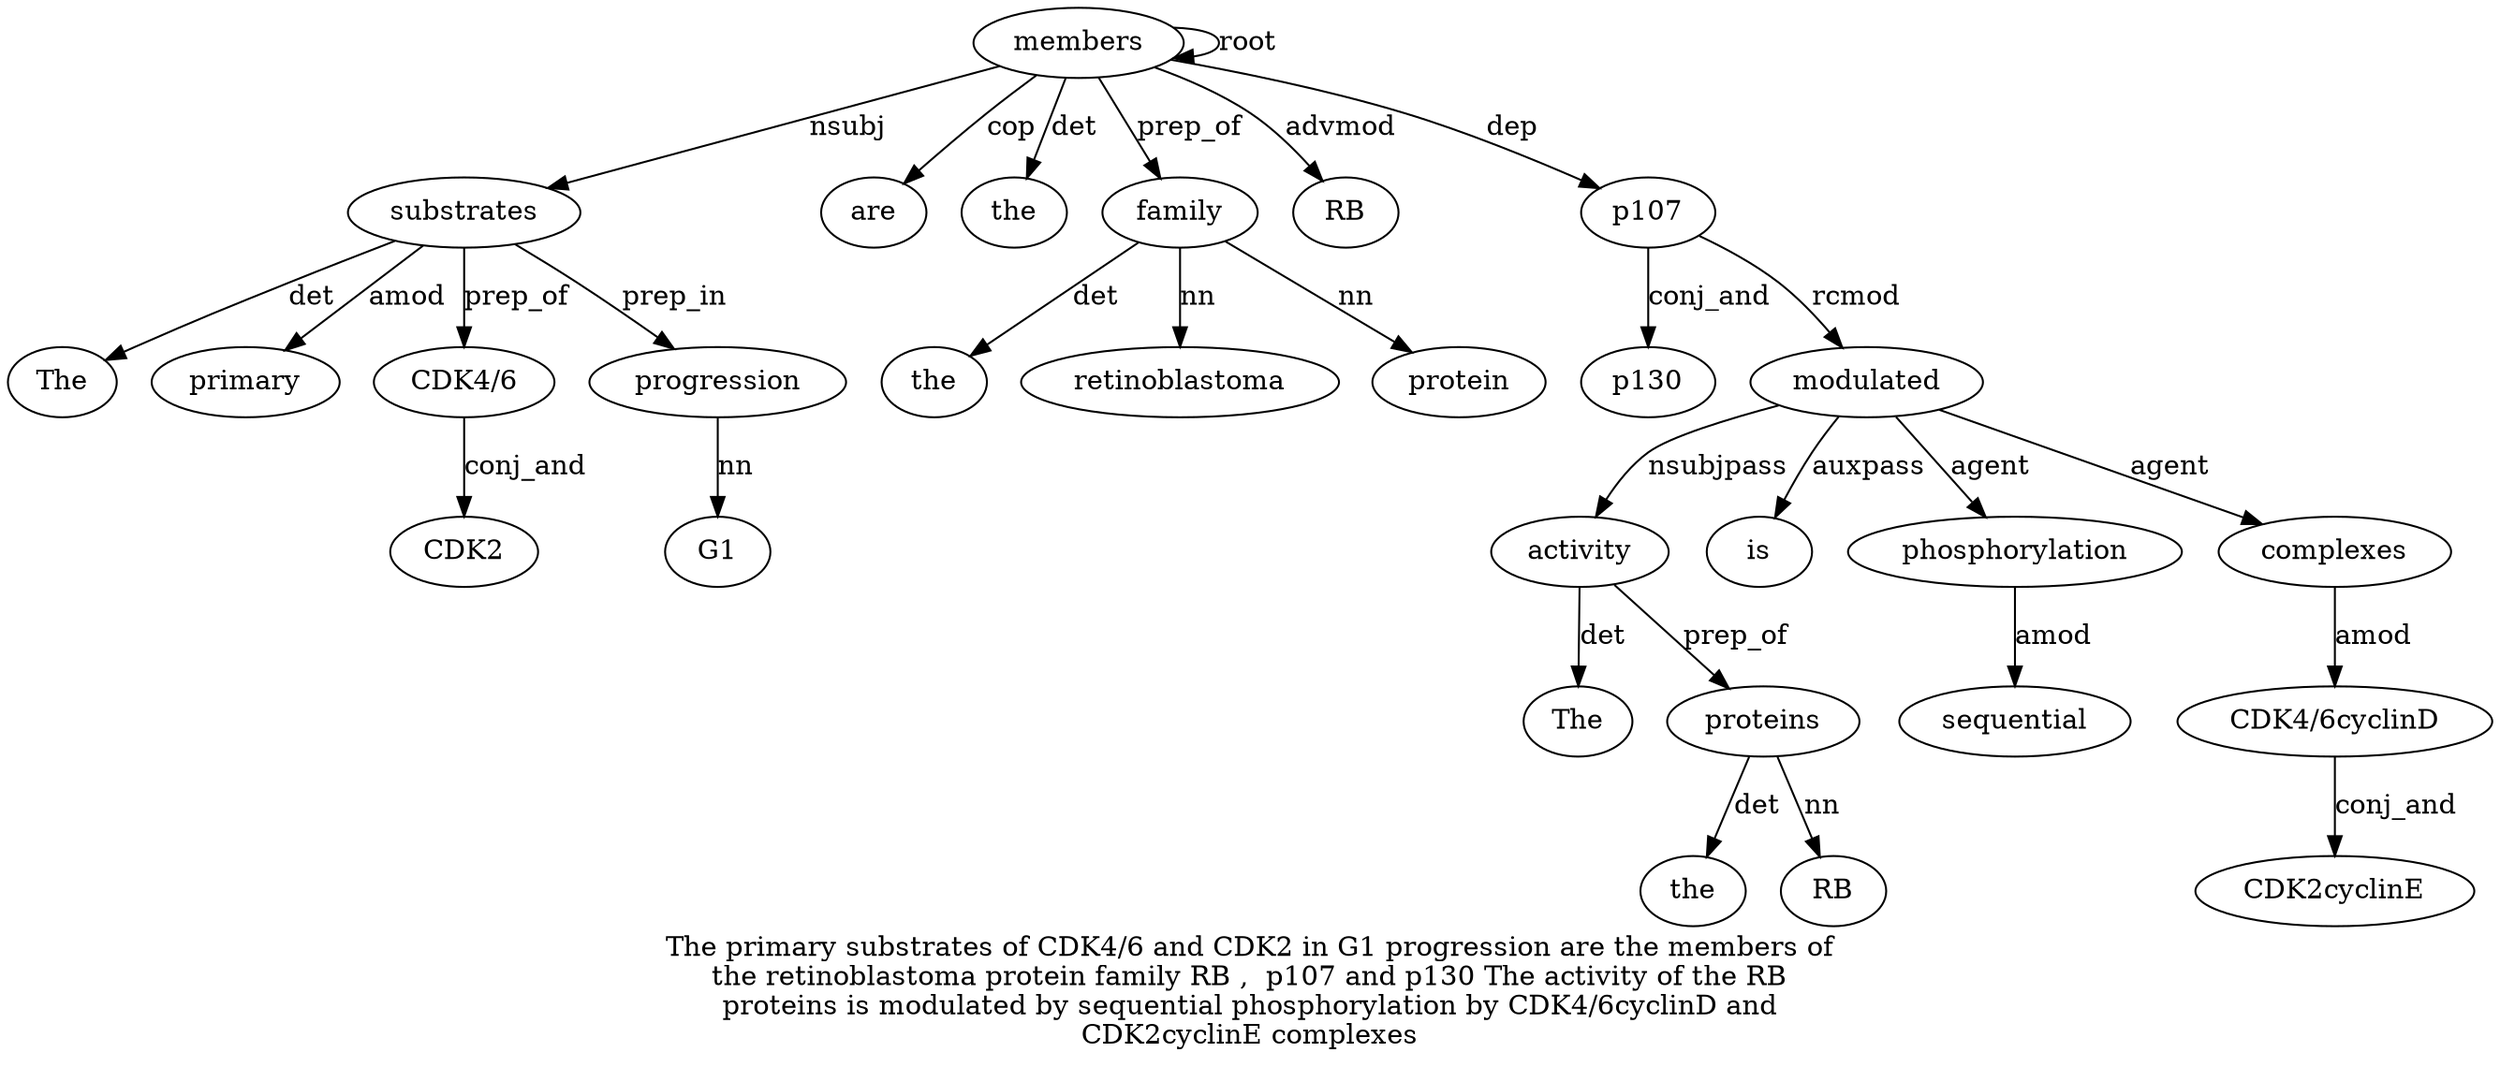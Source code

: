 digraph "The primary substrates of CDK4/6 and CDK2 in G1 progression are the members of the retinoblastoma protein family RB ,  p107 and p130 The activity of the RB proteins is modulated by sequential phosphorylation by CDK4/6cyclinD and CDK2cyclinE complexes" {
label="The primary substrates of CDK4/6 and CDK2 in G1 progression are the members of
the retinoblastoma protein family RB ,  p107 and p130 The activity of the RB
proteins is modulated by sequential phosphorylation by CDK4/6cyclinD and
CDK2cyclinE complexes";
substrates3 [style=filled, fillcolor=white, label=substrates];
The1 [style=filled, fillcolor=white, label=The];
substrates3 -> The1  [label=det];
primary2 [style=filled, fillcolor=white, label=primary];
substrates3 -> primary2  [label=amod];
members13 [style=filled, fillcolor=white, label=members];
members13 -> substrates3  [label=nsubj];
"CDK4/65" [style=filled, fillcolor=white, label="CDK4/6"];
substrates3 -> "CDK4/65"  [label=prep_of];
CDK27 [style=filled, fillcolor=white, label=CDK2];
"CDK4/65" -> CDK27  [label=conj_and];
progression10 [style=filled, fillcolor=white, label=progression];
G19 [style=filled, fillcolor=white, label=G1];
progression10 -> G19  [label=nn];
substrates3 -> progression10  [label=prep_in];
are11 [style=filled, fillcolor=white, label=are];
members13 -> are11  [label=cop];
the12 [style=filled, fillcolor=white, label=the];
members13 -> the12  [label=det];
members13 -> members13  [label=root];
family18 [style=filled, fillcolor=white, label=family];
the15 [style=filled, fillcolor=white, label=the];
family18 -> the15  [label=det];
retinoblastoma16 [style=filled, fillcolor=white, label=retinoblastoma];
family18 -> retinoblastoma16  [label=nn];
protein17 [style=filled, fillcolor=white, label=protein];
family18 -> protein17  [label=nn];
members13 -> family18  [label=prep_of];
RB19 [style=filled, fillcolor=white, label=RB];
members13 -> RB19  [label=advmod];
p1072 [style=filled, fillcolor=white, label=p107];
members13 -> p1072  [label=dep];
p1302 [style=filled, fillcolor=white, label=p130];
p1072 -> p1302  [label=conj_and];
activity25 [style=filled, fillcolor=white, label=activity];
The24 [style=filled, fillcolor=white, label=The];
activity25 -> The24  [label=det];
modulated31 [style=filled, fillcolor=white, label=modulated];
modulated31 -> activity25  [label=nsubjpass];
proteins29 [style=filled, fillcolor=white, label=proteins];
the27 [style=filled, fillcolor=white, label=the];
proteins29 -> the27  [label=det];
RB28 [style=filled, fillcolor=white, label=RB];
proteins29 -> RB28  [label=nn];
activity25 -> proteins29  [label=prep_of];
is30 [style=filled, fillcolor=white, label=is];
modulated31 -> is30  [label=auxpass];
p1072 -> modulated31  [label=rcmod];
phosphorylation34 [style=filled, fillcolor=white, label=phosphorylation];
sequential33 [style=filled, fillcolor=white, label=sequential];
phosphorylation34 -> sequential33  [label=amod];
modulated31 -> phosphorylation34  [label=agent];
complexes39 [style=filled, fillcolor=white, label=complexes];
"CDK4/6cyclinD3" [style=filled, fillcolor=white, label="CDK4/6cyclinD"];
complexes39 -> "CDK4/6cyclinD3"  [label=amod];
CDK2cyclinE38 [style=filled, fillcolor=white, label=CDK2cyclinE];
"CDK4/6cyclinD3" -> CDK2cyclinE38  [label=conj_and];
modulated31 -> complexes39  [label=agent];
}
